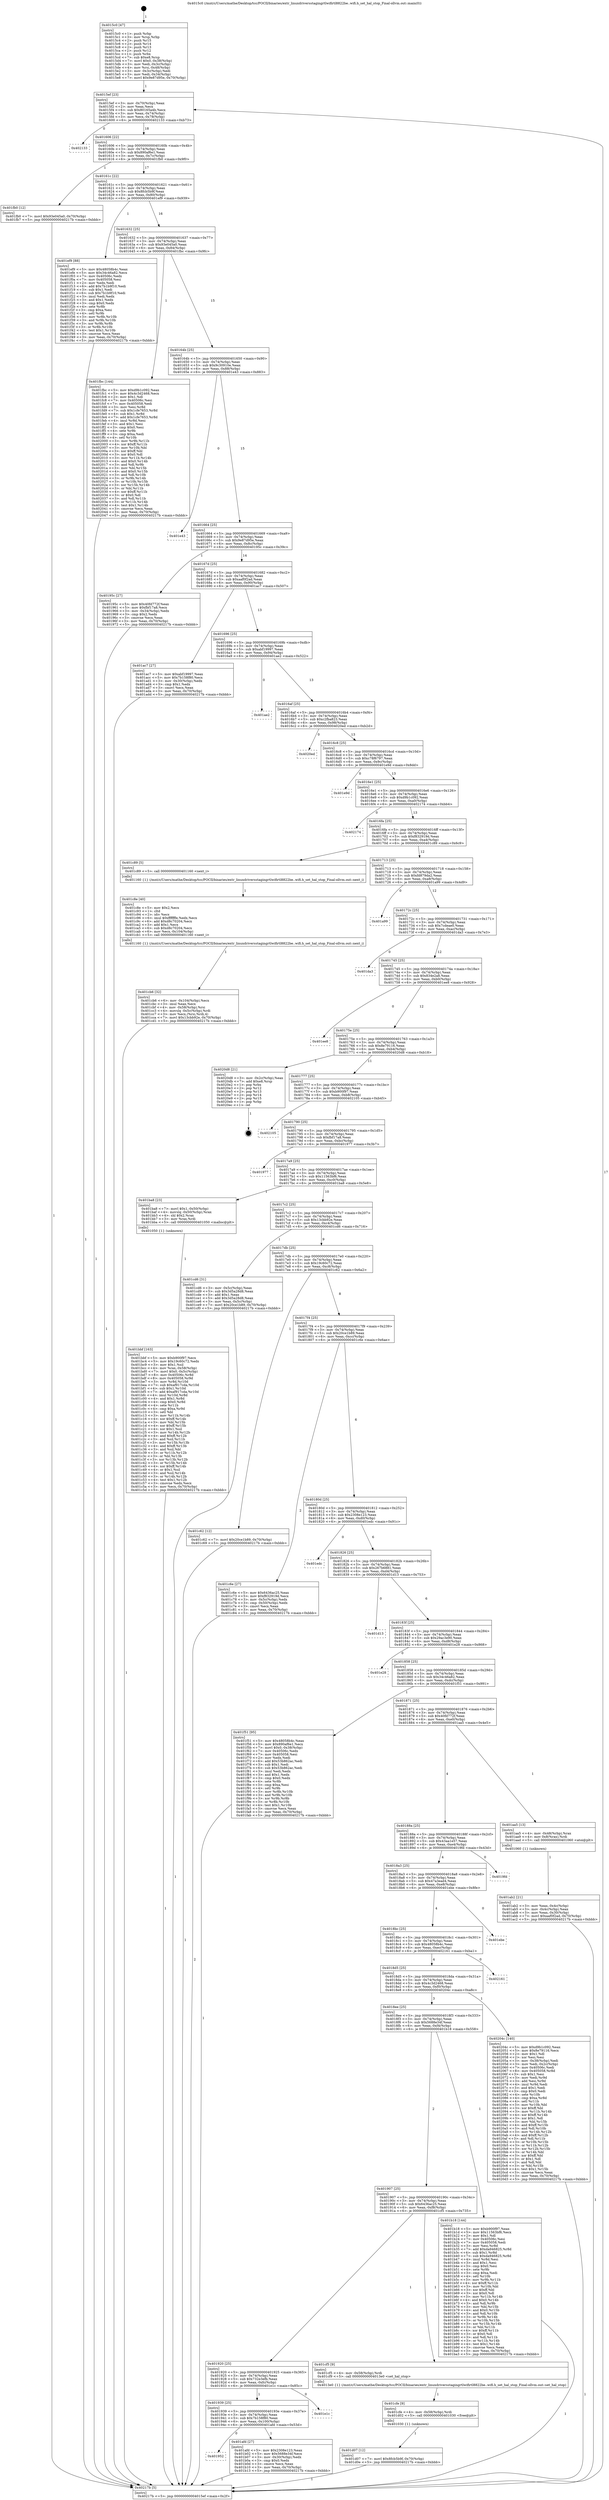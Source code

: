 digraph "0x4015c0" {
  label = "0x4015c0 (/mnt/c/Users/mathe/Desktop/tcc/POCII/binaries/extr_linuxdriversstagingrtlwifirtl8822be..wifi.h_set_hal_stop_Final-ollvm.out::main(0))"
  labelloc = "t"
  node[shape=record]

  Entry [label="",width=0.3,height=0.3,shape=circle,fillcolor=black,style=filled]
  "0x4015ef" [label="{
     0x4015ef [23]\l
     | [instrs]\l
     &nbsp;&nbsp;0x4015ef \<+3\>: mov -0x70(%rbp),%eax\l
     &nbsp;&nbsp;0x4015f2 \<+2\>: mov %eax,%ecx\l
     &nbsp;&nbsp;0x4015f4 \<+6\>: sub $0x80165a4b,%ecx\l
     &nbsp;&nbsp;0x4015fa \<+3\>: mov %eax,-0x74(%rbp)\l
     &nbsp;&nbsp;0x4015fd \<+3\>: mov %ecx,-0x78(%rbp)\l
     &nbsp;&nbsp;0x401600 \<+6\>: je 0000000000402133 \<main+0xb73\>\l
  }"]
  "0x402133" [label="{
     0x402133\l
  }", style=dashed]
  "0x401606" [label="{
     0x401606 [22]\l
     | [instrs]\l
     &nbsp;&nbsp;0x401606 \<+5\>: jmp 000000000040160b \<main+0x4b\>\l
     &nbsp;&nbsp;0x40160b \<+3\>: mov -0x74(%rbp),%eax\l
     &nbsp;&nbsp;0x40160e \<+5\>: sub $0x890af6e1,%eax\l
     &nbsp;&nbsp;0x401613 \<+3\>: mov %eax,-0x7c(%rbp)\l
     &nbsp;&nbsp;0x401616 \<+6\>: je 0000000000401fb0 \<main+0x9f0\>\l
  }"]
  Exit [label="",width=0.3,height=0.3,shape=circle,fillcolor=black,style=filled,peripheries=2]
  "0x401fb0" [label="{
     0x401fb0 [12]\l
     | [instrs]\l
     &nbsp;&nbsp;0x401fb0 \<+7\>: movl $0x93e045a0,-0x70(%rbp)\l
     &nbsp;&nbsp;0x401fb7 \<+5\>: jmp 000000000040217b \<main+0xbbb\>\l
  }"]
  "0x40161c" [label="{
     0x40161c [22]\l
     | [instrs]\l
     &nbsp;&nbsp;0x40161c \<+5\>: jmp 0000000000401621 \<main+0x61\>\l
     &nbsp;&nbsp;0x401621 \<+3\>: mov -0x74(%rbp),%eax\l
     &nbsp;&nbsp;0x401624 \<+5\>: sub $0x8fcb5b9f,%eax\l
     &nbsp;&nbsp;0x401629 \<+3\>: mov %eax,-0x80(%rbp)\l
     &nbsp;&nbsp;0x40162c \<+6\>: je 0000000000401ef9 \<main+0x939\>\l
  }"]
  "0x401d07" [label="{
     0x401d07 [12]\l
     | [instrs]\l
     &nbsp;&nbsp;0x401d07 \<+7\>: movl $0x8fcb5b9f,-0x70(%rbp)\l
     &nbsp;&nbsp;0x401d0e \<+5\>: jmp 000000000040217b \<main+0xbbb\>\l
  }"]
  "0x401ef9" [label="{
     0x401ef9 [88]\l
     | [instrs]\l
     &nbsp;&nbsp;0x401ef9 \<+5\>: mov $0x48058b4c,%eax\l
     &nbsp;&nbsp;0x401efe \<+5\>: mov $0x34c46a82,%ecx\l
     &nbsp;&nbsp;0x401f03 \<+7\>: mov 0x40506c,%edx\l
     &nbsp;&nbsp;0x401f0a \<+7\>: mov 0x405058,%esi\l
     &nbsp;&nbsp;0x401f11 \<+2\>: mov %edx,%edi\l
     &nbsp;&nbsp;0x401f13 \<+6\>: add $0x7b1b9f10,%edi\l
     &nbsp;&nbsp;0x401f19 \<+3\>: sub $0x1,%edi\l
     &nbsp;&nbsp;0x401f1c \<+6\>: sub $0x7b1b9f10,%edi\l
     &nbsp;&nbsp;0x401f22 \<+3\>: imul %edi,%edx\l
     &nbsp;&nbsp;0x401f25 \<+3\>: and $0x1,%edx\l
     &nbsp;&nbsp;0x401f28 \<+3\>: cmp $0x0,%edx\l
     &nbsp;&nbsp;0x401f2b \<+4\>: sete %r8b\l
     &nbsp;&nbsp;0x401f2f \<+3\>: cmp $0xa,%esi\l
     &nbsp;&nbsp;0x401f32 \<+4\>: setl %r9b\l
     &nbsp;&nbsp;0x401f36 \<+3\>: mov %r8b,%r10b\l
     &nbsp;&nbsp;0x401f39 \<+3\>: and %r9b,%r10b\l
     &nbsp;&nbsp;0x401f3c \<+3\>: xor %r9b,%r8b\l
     &nbsp;&nbsp;0x401f3f \<+3\>: or %r8b,%r10b\l
     &nbsp;&nbsp;0x401f42 \<+4\>: test $0x1,%r10b\l
     &nbsp;&nbsp;0x401f46 \<+3\>: cmovne %ecx,%eax\l
     &nbsp;&nbsp;0x401f49 \<+3\>: mov %eax,-0x70(%rbp)\l
     &nbsp;&nbsp;0x401f4c \<+5\>: jmp 000000000040217b \<main+0xbbb\>\l
  }"]
  "0x401632" [label="{
     0x401632 [25]\l
     | [instrs]\l
     &nbsp;&nbsp;0x401632 \<+5\>: jmp 0000000000401637 \<main+0x77\>\l
     &nbsp;&nbsp;0x401637 \<+3\>: mov -0x74(%rbp),%eax\l
     &nbsp;&nbsp;0x40163a \<+5\>: sub $0x93e045a0,%eax\l
     &nbsp;&nbsp;0x40163f \<+6\>: mov %eax,-0x84(%rbp)\l
     &nbsp;&nbsp;0x401645 \<+6\>: je 0000000000401fbc \<main+0x9fc\>\l
  }"]
  "0x401cfe" [label="{
     0x401cfe [9]\l
     | [instrs]\l
     &nbsp;&nbsp;0x401cfe \<+4\>: mov -0x58(%rbp),%rdi\l
     &nbsp;&nbsp;0x401d02 \<+5\>: call 0000000000401030 \<free@plt\>\l
     | [calls]\l
     &nbsp;&nbsp;0x401030 \{1\} (unknown)\l
  }"]
  "0x401fbc" [label="{
     0x401fbc [144]\l
     | [instrs]\l
     &nbsp;&nbsp;0x401fbc \<+5\>: mov $0xd9b1c092,%eax\l
     &nbsp;&nbsp;0x401fc1 \<+5\>: mov $0x4c3d2468,%ecx\l
     &nbsp;&nbsp;0x401fc6 \<+2\>: mov $0x1,%dl\l
     &nbsp;&nbsp;0x401fc8 \<+7\>: mov 0x40506c,%esi\l
     &nbsp;&nbsp;0x401fcf \<+7\>: mov 0x405058,%edi\l
     &nbsp;&nbsp;0x401fd6 \<+3\>: mov %esi,%r8d\l
     &nbsp;&nbsp;0x401fd9 \<+7\>: sub $0x1cfe7653,%r8d\l
     &nbsp;&nbsp;0x401fe0 \<+4\>: sub $0x1,%r8d\l
     &nbsp;&nbsp;0x401fe4 \<+7\>: add $0x1cfe7653,%r8d\l
     &nbsp;&nbsp;0x401feb \<+4\>: imul %r8d,%esi\l
     &nbsp;&nbsp;0x401fef \<+3\>: and $0x1,%esi\l
     &nbsp;&nbsp;0x401ff2 \<+3\>: cmp $0x0,%esi\l
     &nbsp;&nbsp;0x401ff5 \<+4\>: sete %r9b\l
     &nbsp;&nbsp;0x401ff9 \<+3\>: cmp $0xa,%edi\l
     &nbsp;&nbsp;0x401ffc \<+4\>: setl %r10b\l
     &nbsp;&nbsp;0x402000 \<+3\>: mov %r9b,%r11b\l
     &nbsp;&nbsp;0x402003 \<+4\>: xor $0xff,%r11b\l
     &nbsp;&nbsp;0x402007 \<+3\>: mov %r10b,%bl\l
     &nbsp;&nbsp;0x40200a \<+3\>: xor $0xff,%bl\l
     &nbsp;&nbsp;0x40200d \<+3\>: xor $0x0,%dl\l
     &nbsp;&nbsp;0x402010 \<+3\>: mov %r11b,%r14b\l
     &nbsp;&nbsp;0x402013 \<+4\>: and $0x0,%r14b\l
     &nbsp;&nbsp;0x402017 \<+3\>: and %dl,%r9b\l
     &nbsp;&nbsp;0x40201a \<+3\>: mov %bl,%r15b\l
     &nbsp;&nbsp;0x40201d \<+4\>: and $0x0,%r15b\l
     &nbsp;&nbsp;0x402021 \<+3\>: and %dl,%r10b\l
     &nbsp;&nbsp;0x402024 \<+3\>: or %r9b,%r14b\l
     &nbsp;&nbsp;0x402027 \<+3\>: or %r10b,%r15b\l
     &nbsp;&nbsp;0x40202a \<+3\>: xor %r15b,%r14b\l
     &nbsp;&nbsp;0x40202d \<+3\>: or %bl,%r11b\l
     &nbsp;&nbsp;0x402030 \<+4\>: xor $0xff,%r11b\l
     &nbsp;&nbsp;0x402034 \<+3\>: or $0x0,%dl\l
     &nbsp;&nbsp;0x402037 \<+3\>: and %dl,%r11b\l
     &nbsp;&nbsp;0x40203a \<+3\>: or %r11b,%r14b\l
     &nbsp;&nbsp;0x40203d \<+4\>: test $0x1,%r14b\l
     &nbsp;&nbsp;0x402041 \<+3\>: cmovne %ecx,%eax\l
     &nbsp;&nbsp;0x402044 \<+3\>: mov %eax,-0x70(%rbp)\l
     &nbsp;&nbsp;0x402047 \<+5\>: jmp 000000000040217b \<main+0xbbb\>\l
  }"]
  "0x40164b" [label="{
     0x40164b [25]\l
     | [instrs]\l
     &nbsp;&nbsp;0x40164b \<+5\>: jmp 0000000000401650 \<main+0x90\>\l
     &nbsp;&nbsp;0x401650 \<+3\>: mov -0x74(%rbp),%eax\l
     &nbsp;&nbsp;0x401653 \<+5\>: sub $0x9c30910e,%eax\l
     &nbsp;&nbsp;0x401658 \<+6\>: mov %eax,-0x88(%rbp)\l
     &nbsp;&nbsp;0x40165e \<+6\>: je 0000000000401e43 \<main+0x883\>\l
  }"]
  "0x401cb6" [label="{
     0x401cb6 [32]\l
     | [instrs]\l
     &nbsp;&nbsp;0x401cb6 \<+6\>: mov -0x104(%rbp),%ecx\l
     &nbsp;&nbsp;0x401cbc \<+3\>: imul %eax,%ecx\l
     &nbsp;&nbsp;0x401cbf \<+4\>: mov -0x58(%rbp),%rsi\l
     &nbsp;&nbsp;0x401cc3 \<+4\>: movslq -0x5c(%rbp),%rdi\l
     &nbsp;&nbsp;0x401cc7 \<+3\>: mov %ecx,(%rsi,%rdi,4)\l
     &nbsp;&nbsp;0x401cca \<+7\>: movl $0x13cbb92e,-0x70(%rbp)\l
     &nbsp;&nbsp;0x401cd1 \<+5\>: jmp 000000000040217b \<main+0xbbb\>\l
  }"]
  "0x401e43" [label="{
     0x401e43\l
  }", style=dashed]
  "0x401664" [label="{
     0x401664 [25]\l
     | [instrs]\l
     &nbsp;&nbsp;0x401664 \<+5\>: jmp 0000000000401669 \<main+0xa9\>\l
     &nbsp;&nbsp;0x401669 \<+3\>: mov -0x74(%rbp),%eax\l
     &nbsp;&nbsp;0x40166c \<+5\>: sub $0x9e87d95e,%eax\l
     &nbsp;&nbsp;0x401671 \<+6\>: mov %eax,-0x8c(%rbp)\l
     &nbsp;&nbsp;0x401677 \<+6\>: je 000000000040195c \<main+0x39c\>\l
  }"]
  "0x401c8e" [label="{
     0x401c8e [40]\l
     | [instrs]\l
     &nbsp;&nbsp;0x401c8e \<+5\>: mov $0x2,%ecx\l
     &nbsp;&nbsp;0x401c93 \<+1\>: cltd\l
     &nbsp;&nbsp;0x401c94 \<+2\>: idiv %ecx\l
     &nbsp;&nbsp;0x401c96 \<+6\>: imul $0xfffffffe,%edx,%ecx\l
     &nbsp;&nbsp;0x401c9c \<+6\>: add $0xd8c70204,%ecx\l
     &nbsp;&nbsp;0x401ca2 \<+3\>: add $0x1,%ecx\l
     &nbsp;&nbsp;0x401ca5 \<+6\>: sub $0xd8c70204,%ecx\l
     &nbsp;&nbsp;0x401cab \<+6\>: mov %ecx,-0x104(%rbp)\l
     &nbsp;&nbsp;0x401cb1 \<+5\>: call 0000000000401160 \<next_i\>\l
     | [calls]\l
     &nbsp;&nbsp;0x401160 \{1\} (/mnt/c/Users/mathe/Desktop/tcc/POCII/binaries/extr_linuxdriversstagingrtlwifirtl8822be..wifi.h_set_hal_stop_Final-ollvm.out::next_i)\l
  }"]
  "0x40195c" [label="{
     0x40195c [27]\l
     | [instrs]\l
     &nbsp;&nbsp;0x40195c \<+5\>: mov $0x40fd772f,%eax\l
     &nbsp;&nbsp;0x401961 \<+5\>: mov $0xfbf17a8,%ecx\l
     &nbsp;&nbsp;0x401966 \<+3\>: mov -0x34(%rbp),%edx\l
     &nbsp;&nbsp;0x401969 \<+3\>: cmp $0x2,%edx\l
     &nbsp;&nbsp;0x40196c \<+3\>: cmovne %ecx,%eax\l
     &nbsp;&nbsp;0x40196f \<+3\>: mov %eax,-0x70(%rbp)\l
     &nbsp;&nbsp;0x401972 \<+5\>: jmp 000000000040217b \<main+0xbbb\>\l
  }"]
  "0x40167d" [label="{
     0x40167d [25]\l
     | [instrs]\l
     &nbsp;&nbsp;0x40167d \<+5\>: jmp 0000000000401682 \<main+0xc2\>\l
     &nbsp;&nbsp;0x401682 \<+3\>: mov -0x74(%rbp),%eax\l
     &nbsp;&nbsp;0x401685 \<+5\>: sub $0xaaf0f2ad,%eax\l
     &nbsp;&nbsp;0x40168a \<+6\>: mov %eax,-0x90(%rbp)\l
     &nbsp;&nbsp;0x401690 \<+6\>: je 0000000000401ac7 \<main+0x507\>\l
  }"]
  "0x40217b" [label="{
     0x40217b [5]\l
     | [instrs]\l
     &nbsp;&nbsp;0x40217b \<+5\>: jmp 00000000004015ef \<main+0x2f\>\l
  }"]
  "0x4015c0" [label="{
     0x4015c0 [47]\l
     | [instrs]\l
     &nbsp;&nbsp;0x4015c0 \<+1\>: push %rbp\l
     &nbsp;&nbsp;0x4015c1 \<+3\>: mov %rsp,%rbp\l
     &nbsp;&nbsp;0x4015c4 \<+2\>: push %r15\l
     &nbsp;&nbsp;0x4015c6 \<+2\>: push %r14\l
     &nbsp;&nbsp;0x4015c8 \<+2\>: push %r13\l
     &nbsp;&nbsp;0x4015ca \<+2\>: push %r12\l
     &nbsp;&nbsp;0x4015cc \<+1\>: push %rbx\l
     &nbsp;&nbsp;0x4015cd \<+7\>: sub $0xe8,%rsp\l
     &nbsp;&nbsp;0x4015d4 \<+7\>: movl $0x0,-0x38(%rbp)\l
     &nbsp;&nbsp;0x4015db \<+3\>: mov %edi,-0x3c(%rbp)\l
     &nbsp;&nbsp;0x4015de \<+4\>: mov %rsi,-0x48(%rbp)\l
     &nbsp;&nbsp;0x4015e2 \<+3\>: mov -0x3c(%rbp),%edi\l
     &nbsp;&nbsp;0x4015e5 \<+3\>: mov %edi,-0x34(%rbp)\l
     &nbsp;&nbsp;0x4015e8 \<+7\>: movl $0x9e87d95e,-0x70(%rbp)\l
  }"]
  "0x401bbf" [label="{
     0x401bbf [163]\l
     | [instrs]\l
     &nbsp;&nbsp;0x401bbf \<+5\>: mov $0xb900f97,%ecx\l
     &nbsp;&nbsp;0x401bc4 \<+5\>: mov $0x19c60c72,%edx\l
     &nbsp;&nbsp;0x401bc9 \<+3\>: mov $0x1,%sil\l
     &nbsp;&nbsp;0x401bcc \<+4\>: mov %rax,-0x58(%rbp)\l
     &nbsp;&nbsp;0x401bd0 \<+7\>: movl $0x0,-0x5c(%rbp)\l
     &nbsp;&nbsp;0x401bd7 \<+8\>: mov 0x40506c,%r8d\l
     &nbsp;&nbsp;0x401bdf \<+8\>: mov 0x405058,%r9d\l
     &nbsp;&nbsp;0x401be7 \<+3\>: mov %r8d,%r10d\l
     &nbsp;&nbsp;0x401bea \<+7\>: sub $0xaf917cda,%r10d\l
     &nbsp;&nbsp;0x401bf1 \<+4\>: sub $0x1,%r10d\l
     &nbsp;&nbsp;0x401bf5 \<+7\>: add $0xaf917cda,%r10d\l
     &nbsp;&nbsp;0x401bfc \<+4\>: imul %r10d,%r8d\l
     &nbsp;&nbsp;0x401c00 \<+4\>: and $0x1,%r8d\l
     &nbsp;&nbsp;0x401c04 \<+4\>: cmp $0x0,%r8d\l
     &nbsp;&nbsp;0x401c08 \<+4\>: sete %r11b\l
     &nbsp;&nbsp;0x401c0c \<+4\>: cmp $0xa,%r9d\l
     &nbsp;&nbsp;0x401c10 \<+3\>: setl %bl\l
     &nbsp;&nbsp;0x401c13 \<+3\>: mov %r11b,%r14b\l
     &nbsp;&nbsp;0x401c16 \<+4\>: xor $0xff,%r14b\l
     &nbsp;&nbsp;0x401c1a \<+3\>: mov %bl,%r15b\l
     &nbsp;&nbsp;0x401c1d \<+4\>: xor $0xff,%r15b\l
     &nbsp;&nbsp;0x401c21 \<+4\>: xor $0x1,%sil\l
     &nbsp;&nbsp;0x401c25 \<+3\>: mov %r14b,%r12b\l
     &nbsp;&nbsp;0x401c28 \<+4\>: and $0xff,%r12b\l
     &nbsp;&nbsp;0x401c2c \<+3\>: and %sil,%r11b\l
     &nbsp;&nbsp;0x401c2f \<+3\>: mov %r15b,%r13b\l
     &nbsp;&nbsp;0x401c32 \<+4\>: and $0xff,%r13b\l
     &nbsp;&nbsp;0x401c36 \<+3\>: and %sil,%bl\l
     &nbsp;&nbsp;0x401c39 \<+3\>: or %r11b,%r12b\l
     &nbsp;&nbsp;0x401c3c \<+3\>: or %bl,%r13b\l
     &nbsp;&nbsp;0x401c3f \<+3\>: xor %r13b,%r12b\l
     &nbsp;&nbsp;0x401c42 \<+3\>: or %r15b,%r14b\l
     &nbsp;&nbsp;0x401c45 \<+4\>: xor $0xff,%r14b\l
     &nbsp;&nbsp;0x401c49 \<+4\>: or $0x1,%sil\l
     &nbsp;&nbsp;0x401c4d \<+3\>: and %sil,%r14b\l
     &nbsp;&nbsp;0x401c50 \<+3\>: or %r14b,%r12b\l
     &nbsp;&nbsp;0x401c53 \<+4\>: test $0x1,%r12b\l
     &nbsp;&nbsp;0x401c57 \<+3\>: cmovne %edx,%ecx\l
     &nbsp;&nbsp;0x401c5a \<+3\>: mov %ecx,-0x70(%rbp)\l
     &nbsp;&nbsp;0x401c5d \<+5\>: jmp 000000000040217b \<main+0xbbb\>\l
  }"]
  "0x401ac7" [label="{
     0x401ac7 [27]\l
     | [instrs]\l
     &nbsp;&nbsp;0x401ac7 \<+5\>: mov $0xabf19997,%eax\l
     &nbsp;&nbsp;0x401acc \<+5\>: mov $0x7b158f80,%ecx\l
     &nbsp;&nbsp;0x401ad1 \<+3\>: mov -0x30(%rbp),%edx\l
     &nbsp;&nbsp;0x401ad4 \<+3\>: cmp $0x1,%edx\l
     &nbsp;&nbsp;0x401ad7 \<+3\>: cmovl %ecx,%eax\l
     &nbsp;&nbsp;0x401ada \<+3\>: mov %eax,-0x70(%rbp)\l
     &nbsp;&nbsp;0x401add \<+5\>: jmp 000000000040217b \<main+0xbbb\>\l
  }"]
  "0x401696" [label="{
     0x401696 [25]\l
     | [instrs]\l
     &nbsp;&nbsp;0x401696 \<+5\>: jmp 000000000040169b \<main+0xdb\>\l
     &nbsp;&nbsp;0x40169b \<+3\>: mov -0x74(%rbp),%eax\l
     &nbsp;&nbsp;0x40169e \<+5\>: sub $0xabf19997,%eax\l
     &nbsp;&nbsp;0x4016a3 \<+6\>: mov %eax,-0x94(%rbp)\l
     &nbsp;&nbsp;0x4016a9 \<+6\>: je 0000000000401ae2 \<main+0x522\>\l
  }"]
  "0x401952" [label="{
     0x401952\l
  }", style=dashed]
  "0x401ae2" [label="{
     0x401ae2\l
  }", style=dashed]
  "0x4016af" [label="{
     0x4016af [25]\l
     | [instrs]\l
     &nbsp;&nbsp;0x4016af \<+5\>: jmp 00000000004016b4 \<main+0xf4\>\l
     &nbsp;&nbsp;0x4016b4 \<+3\>: mov -0x74(%rbp),%eax\l
     &nbsp;&nbsp;0x4016b7 \<+5\>: sub $0xc2fba823,%eax\l
     &nbsp;&nbsp;0x4016bc \<+6\>: mov %eax,-0x98(%rbp)\l
     &nbsp;&nbsp;0x4016c2 \<+6\>: je 00000000004020ed \<main+0xb2d\>\l
  }"]
  "0x401afd" [label="{
     0x401afd [27]\l
     | [instrs]\l
     &nbsp;&nbsp;0x401afd \<+5\>: mov $0x2308e123,%eax\l
     &nbsp;&nbsp;0x401b02 \<+5\>: mov $0x5688e34f,%ecx\l
     &nbsp;&nbsp;0x401b07 \<+3\>: mov -0x30(%rbp),%edx\l
     &nbsp;&nbsp;0x401b0a \<+3\>: cmp $0x0,%edx\l
     &nbsp;&nbsp;0x401b0d \<+3\>: cmove %ecx,%eax\l
     &nbsp;&nbsp;0x401b10 \<+3\>: mov %eax,-0x70(%rbp)\l
     &nbsp;&nbsp;0x401b13 \<+5\>: jmp 000000000040217b \<main+0xbbb\>\l
  }"]
  "0x4020ed" [label="{
     0x4020ed\l
  }", style=dashed]
  "0x4016c8" [label="{
     0x4016c8 [25]\l
     | [instrs]\l
     &nbsp;&nbsp;0x4016c8 \<+5\>: jmp 00000000004016cd \<main+0x10d\>\l
     &nbsp;&nbsp;0x4016cd \<+3\>: mov -0x74(%rbp),%eax\l
     &nbsp;&nbsp;0x4016d0 \<+5\>: sub $0xc78f6797,%eax\l
     &nbsp;&nbsp;0x4016d5 \<+6\>: mov %eax,-0x9c(%rbp)\l
     &nbsp;&nbsp;0x4016db \<+6\>: je 0000000000401e9d \<main+0x8dd\>\l
  }"]
  "0x401939" [label="{
     0x401939 [25]\l
     | [instrs]\l
     &nbsp;&nbsp;0x401939 \<+5\>: jmp 000000000040193e \<main+0x37e\>\l
     &nbsp;&nbsp;0x40193e \<+3\>: mov -0x74(%rbp),%eax\l
     &nbsp;&nbsp;0x401941 \<+5\>: sub $0x7b158f80,%eax\l
     &nbsp;&nbsp;0x401946 \<+6\>: mov %eax,-0x100(%rbp)\l
     &nbsp;&nbsp;0x40194c \<+6\>: je 0000000000401afd \<main+0x53d\>\l
  }"]
  "0x401e9d" [label="{
     0x401e9d\l
  }", style=dashed]
  "0x4016e1" [label="{
     0x4016e1 [25]\l
     | [instrs]\l
     &nbsp;&nbsp;0x4016e1 \<+5\>: jmp 00000000004016e6 \<main+0x126\>\l
     &nbsp;&nbsp;0x4016e6 \<+3\>: mov -0x74(%rbp),%eax\l
     &nbsp;&nbsp;0x4016e9 \<+5\>: sub $0xd9b1c092,%eax\l
     &nbsp;&nbsp;0x4016ee \<+6\>: mov %eax,-0xa0(%rbp)\l
     &nbsp;&nbsp;0x4016f4 \<+6\>: je 0000000000402174 \<main+0xbb4\>\l
  }"]
  "0x401e1c" [label="{
     0x401e1c\l
  }", style=dashed]
  "0x402174" [label="{
     0x402174\l
  }", style=dashed]
  "0x4016fa" [label="{
     0x4016fa [25]\l
     | [instrs]\l
     &nbsp;&nbsp;0x4016fa \<+5\>: jmp 00000000004016ff \<main+0x13f\>\l
     &nbsp;&nbsp;0x4016ff \<+3\>: mov -0x74(%rbp),%eax\l
     &nbsp;&nbsp;0x401702 \<+5\>: sub $0xf832919d,%eax\l
     &nbsp;&nbsp;0x401707 \<+6\>: mov %eax,-0xa4(%rbp)\l
     &nbsp;&nbsp;0x40170d \<+6\>: je 0000000000401c89 \<main+0x6c9\>\l
  }"]
  "0x401920" [label="{
     0x401920 [25]\l
     | [instrs]\l
     &nbsp;&nbsp;0x401920 \<+5\>: jmp 0000000000401925 \<main+0x365\>\l
     &nbsp;&nbsp;0x401925 \<+3\>: mov -0x74(%rbp),%eax\l
     &nbsp;&nbsp;0x401928 \<+5\>: sub $0x732e3efb,%eax\l
     &nbsp;&nbsp;0x40192d \<+6\>: mov %eax,-0xfc(%rbp)\l
     &nbsp;&nbsp;0x401933 \<+6\>: je 0000000000401e1c \<main+0x85c\>\l
  }"]
  "0x401c89" [label="{
     0x401c89 [5]\l
     | [instrs]\l
     &nbsp;&nbsp;0x401c89 \<+5\>: call 0000000000401160 \<next_i\>\l
     | [calls]\l
     &nbsp;&nbsp;0x401160 \{1\} (/mnt/c/Users/mathe/Desktop/tcc/POCII/binaries/extr_linuxdriversstagingrtlwifirtl8822be..wifi.h_set_hal_stop_Final-ollvm.out::next_i)\l
  }"]
  "0x401713" [label="{
     0x401713 [25]\l
     | [instrs]\l
     &nbsp;&nbsp;0x401713 \<+5\>: jmp 0000000000401718 \<main+0x158\>\l
     &nbsp;&nbsp;0x401718 \<+3\>: mov -0x74(%rbp),%eax\l
     &nbsp;&nbsp;0x40171b \<+5\>: sub $0xfd879da2,%eax\l
     &nbsp;&nbsp;0x401720 \<+6\>: mov %eax,-0xa8(%rbp)\l
     &nbsp;&nbsp;0x401726 \<+6\>: je 0000000000401a99 \<main+0x4d9\>\l
  }"]
  "0x401cf5" [label="{
     0x401cf5 [9]\l
     | [instrs]\l
     &nbsp;&nbsp;0x401cf5 \<+4\>: mov -0x58(%rbp),%rdi\l
     &nbsp;&nbsp;0x401cf9 \<+5\>: call 00000000004013e0 \<set_hal_stop\>\l
     | [calls]\l
     &nbsp;&nbsp;0x4013e0 \{1\} (/mnt/c/Users/mathe/Desktop/tcc/POCII/binaries/extr_linuxdriversstagingrtlwifirtl8822be..wifi.h_set_hal_stop_Final-ollvm.out::set_hal_stop)\l
  }"]
  "0x401a99" [label="{
     0x401a99\l
  }", style=dashed]
  "0x40172c" [label="{
     0x40172c [25]\l
     | [instrs]\l
     &nbsp;&nbsp;0x40172c \<+5\>: jmp 0000000000401731 \<main+0x171\>\l
     &nbsp;&nbsp;0x401731 \<+3\>: mov -0x74(%rbp),%eax\l
     &nbsp;&nbsp;0x401734 \<+5\>: sub $0x7cdeae0,%eax\l
     &nbsp;&nbsp;0x401739 \<+6\>: mov %eax,-0xac(%rbp)\l
     &nbsp;&nbsp;0x40173f \<+6\>: je 0000000000401da3 \<main+0x7e3\>\l
  }"]
  "0x401907" [label="{
     0x401907 [25]\l
     | [instrs]\l
     &nbsp;&nbsp;0x401907 \<+5\>: jmp 000000000040190c \<main+0x34c\>\l
     &nbsp;&nbsp;0x40190c \<+3\>: mov -0x74(%rbp),%eax\l
     &nbsp;&nbsp;0x40190f \<+5\>: sub $0x6436ac25,%eax\l
     &nbsp;&nbsp;0x401914 \<+6\>: mov %eax,-0xf8(%rbp)\l
     &nbsp;&nbsp;0x40191a \<+6\>: je 0000000000401cf5 \<main+0x735\>\l
  }"]
  "0x401da3" [label="{
     0x401da3\l
  }", style=dashed]
  "0x401745" [label="{
     0x401745 [25]\l
     | [instrs]\l
     &nbsp;&nbsp;0x401745 \<+5\>: jmp 000000000040174a \<main+0x18a\>\l
     &nbsp;&nbsp;0x40174a \<+3\>: mov -0x74(%rbp),%eax\l
     &nbsp;&nbsp;0x40174d \<+5\>: sub $0x834e2a8,%eax\l
     &nbsp;&nbsp;0x401752 \<+6\>: mov %eax,-0xb0(%rbp)\l
     &nbsp;&nbsp;0x401758 \<+6\>: je 0000000000401ee8 \<main+0x928\>\l
  }"]
  "0x401b18" [label="{
     0x401b18 [144]\l
     | [instrs]\l
     &nbsp;&nbsp;0x401b18 \<+5\>: mov $0xb900f97,%eax\l
     &nbsp;&nbsp;0x401b1d \<+5\>: mov $0x11563bf6,%ecx\l
     &nbsp;&nbsp;0x401b22 \<+2\>: mov $0x1,%dl\l
     &nbsp;&nbsp;0x401b24 \<+7\>: mov 0x40506c,%esi\l
     &nbsp;&nbsp;0x401b2b \<+7\>: mov 0x405058,%edi\l
     &nbsp;&nbsp;0x401b32 \<+3\>: mov %esi,%r8d\l
     &nbsp;&nbsp;0x401b35 \<+7\>: add $0xda946825,%r8d\l
     &nbsp;&nbsp;0x401b3c \<+4\>: sub $0x1,%r8d\l
     &nbsp;&nbsp;0x401b40 \<+7\>: sub $0xda946825,%r8d\l
     &nbsp;&nbsp;0x401b47 \<+4\>: imul %r8d,%esi\l
     &nbsp;&nbsp;0x401b4b \<+3\>: and $0x1,%esi\l
     &nbsp;&nbsp;0x401b4e \<+3\>: cmp $0x0,%esi\l
     &nbsp;&nbsp;0x401b51 \<+4\>: sete %r9b\l
     &nbsp;&nbsp;0x401b55 \<+3\>: cmp $0xa,%edi\l
     &nbsp;&nbsp;0x401b58 \<+4\>: setl %r10b\l
     &nbsp;&nbsp;0x401b5c \<+3\>: mov %r9b,%r11b\l
     &nbsp;&nbsp;0x401b5f \<+4\>: xor $0xff,%r11b\l
     &nbsp;&nbsp;0x401b63 \<+3\>: mov %r10b,%bl\l
     &nbsp;&nbsp;0x401b66 \<+3\>: xor $0xff,%bl\l
     &nbsp;&nbsp;0x401b69 \<+3\>: xor $0x0,%dl\l
     &nbsp;&nbsp;0x401b6c \<+3\>: mov %r11b,%r14b\l
     &nbsp;&nbsp;0x401b6f \<+4\>: and $0x0,%r14b\l
     &nbsp;&nbsp;0x401b73 \<+3\>: and %dl,%r9b\l
     &nbsp;&nbsp;0x401b76 \<+3\>: mov %bl,%r15b\l
     &nbsp;&nbsp;0x401b79 \<+4\>: and $0x0,%r15b\l
     &nbsp;&nbsp;0x401b7d \<+3\>: and %dl,%r10b\l
     &nbsp;&nbsp;0x401b80 \<+3\>: or %r9b,%r14b\l
     &nbsp;&nbsp;0x401b83 \<+3\>: or %r10b,%r15b\l
     &nbsp;&nbsp;0x401b86 \<+3\>: xor %r15b,%r14b\l
     &nbsp;&nbsp;0x401b89 \<+3\>: or %bl,%r11b\l
     &nbsp;&nbsp;0x401b8c \<+4\>: xor $0xff,%r11b\l
     &nbsp;&nbsp;0x401b90 \<+3\>: or $0x0,%dl\l
     &nbsp;&nbsp;0x401b93 \<+3\>: and %dl,%r11b\l
     &nbsp;&nbsp;0x401b96 \<+3\>: or %r11b,%r14b\l
     &nbsp;&nbsp;0x401b99 \<+4\>: test $0x1,%r14b\l
     &nbsp;&nbsp;0x401b9d \<+3\>: cmovne %ecx,%eax\l
     &nbsp;&nbsp;0x401ba0 \<+3\>: mov %eax,-0x70(%rbp)\l
     &nbsp;&nbsp;0x401ba3 \<+5\>: jmp 000000000040217b \<main+0xbbb\>\l
  }"]
  "0x401ee8" [label="{
     0x401ee8\l
  }", style=dashed]
  "0x40175e" [label="{
     0x40175e [25]\l
     | [instrs]\l
     &nbsp;&nbsp;0x40175e \<+5\>: jmp 0000000000401763 \<main+0x1a3\>\l
     &nbsp;&nbsp;0x401763 \<+3\>: mov -0x74(%rbp),%eax\l
     &nbsp;&nbsp;0x401766 \<+5\>: sub $0x8e79116,%eax\l
     &nbsp;&nbsp;0x40176b \<+6\>: mov %eax,-0xb4(%rbp)\l
     &nbsp;&nbsp;0x401771 \<+6\>: je 00000000004020d8 \<main+0xb18\>\l
  }"]
  "0x4018ee" [label="{
     0x4018ee [25]\l
     | [instrs]\l
     &nbsp;&nbsp;0x4018ee \<+5\>: jmp 00000000004018f3 \<main+0x333\>\l
     &nbsp;&nbsp;0x4018f3 \<+3\>: mov -0x74(%rbp),%eax\l
     &nbsp;&nbsp;0x4018f6 \<+5\>: sub $0x5688e34f,%eax\l
     &nbsp;&nbsp;0x4018fb \<+6\>: mov %eax,-0xf4(%rbp)\l
     &nbsp;&nbsp;0x401901 \<+6\>: je 0000000000401b18 \<main+0x558\>\l
  }"]
  "0x4020d8" [label="{
     0x4020d8 [21]\l
     | [instrs]\l
     &nbsp;&nbsp;0x4020d8 \<+3\>: mov -0x2c(%rbp),%eax\l
     &nbsp;&nbsp;0x4020db \<+7\>: add $0xe8,%rsp\l
     &nbsp;&nbsp;0x4020e2 \<+1\>: pop %rbx\l
     &nbsp;&nbsp;0x4020e3 \<+2\>: pop %r12\l
     &nbsp;&nbsp;0x4020e5 \<+2\>: pop %r13\l
     &nbsp;&nbsp;0x4020e7 \<+2\>: pop %r14\l
     &nbsp;&nbsp;0x4020e9 \<+2\>: pop %r15\l
     &nbsp;&nbsp;0x4020eb \<+1\>: pop %rbp\l
     &nbsp;&nbsp;0x4020ec \<+1\>: ret\l
  }"]
  "0x401777" [label="{
     0x401777 [25]\l
     | [instrs]\l
     &nbsp;&nbsp;0x401777 \<+5\>: jmp 000000000040177c \<main+0x1bc\>\l
     &nbsp;&nbsp;0x40177c \<+3\>: mov -0x74(%rbp),%eax\l
     &nbsp;&nbsp;0x40177f \<+5\>: sub $0xb900f97,%eax\l
     &nbsp;&nbsp;0x401784 \<+6\>: mov %eax,-0xb8(%rbp)\l
     &nbsp;&nbsp;0x40178a \<+6\>: je 0000000000402105 \<main+0xb45\>\l
  }"]
  "0x40204c" [label="{
     0x40204c [140]\l
     | [instrs]\l
     &nbsp;&nbsp;0x40204c \<+5\>: mov $0xd9b1c092,%eax\l
     &nbsp;&nbsp;0x402051 \<+5\>: mov $0x8e79116,%ecx\l
     &nbsp;&nbsp;0x402056 \<+2\>: mov $0x1,%dl\l
     &nbsp;&nbsp;0x402058 \<+2\>: xor %esi,%esi\l
     &nbsp;&nbsp;0x40205a \<+3\>: mov -0x38(%rbp),%edi\l
     &nbsp;&nbsp;0x40205d \<+3\>: mov %edi,-0x2c(%rbp)\l
     &nbsp;&nbsp;0x402060 \<+7\>: mov 0x40506c,%edi\l
     &nbsp;&nbsp;0x402067 \<+8\>: mov 0x405058,%r8d\l
     &nbsp;&nbsp;0x40206f \<+3\>: sub $0x1,%esi\l
     &nbsp;&nbsp;0x402072 \<+3\>: mov %edi,%r9d\l
     &nbsp;&nbsp;0x402075 \<+3\>: add %esi,%r9d\l
     &nbsp;&nbsp;0x402078 \<+4\>: imul %r9d,%edi\l
     &nbsp;&nbsp;0x40207c \<+3\>: and $0x1,%edi\l
     &nbsp;&nbsp;0x40207f \<+3\>: cmp $0x0,%edi\l
     &nbsp;&nbsp;0x402082 \<+4\>: sete %r10b\l
     &nbsp;&nbsp;0x402086 \<+4\>: cmp $0xa,%r8d\l
     &nbsp;&nbsp;0x40208a \<+4\>: setl %r11b\l
     &nbsp;&nbsp;0x40208e \<+3\>: mov %r10b,%bl\l
     &nbsp;&nbsp;0x402091 \<+3\>: xor $0xff,%bl\l
     &nbsp;&nbsp;0x402094 \<+3\>: mov %r11b,%r14b\l
     &nbsp;&nbsp;0x402097 \<+4\>: xor $0xff,%r14b\l
     &nbsp;&nbsp;0x40209b \<+3\>: xor $0x1,%dl\l
     &nbsp;&nbsp;0x40209e \<+3\>: mov %bl,%r15b\l
     &nbsp;&nbsp;0x4020a1 \<+4\>: and $0xff,%r15b\l
     &nbsp;&nbsp;0x4020a5 \<+3\>: and %dl,%r10b\l
     &nbsp;&nbsp;0x4020a8 \<+3\>: mov %r14b,%r12b\l
     &nbsp;&nbsp;0x4020ab \<+4\>: and $0xff,%r12b\l
     &nbsp;&nbsp;0x4020af \<+3\>: and %dl,%r11b\l
     &nbsp;&nbsp;0x4020b2 \<+3\>: or %r10b,%r15b\l
     &nbsp;&nbsp;0x4020b5 \<+3\>: or %r11b,%r12b\l
     &nbsp;&nbsp;0x4020b8 \<+3\>: xor %r12b,%r15b\l
     &nbsp;&nbsp;0x4020bb \<+3\>: or %r14b,%bl\l
     &nbsp;&nbsp;0x4020be \<+3\>: xor $0xff,%bl\l
     &nbsp;&nbsp;0x4020c1 \<+3\>: or $0x1,%dl\l
     &nbsp;&nbsp;0x4020c4 \<+2\>: and %dl,%bl\l
     &nbsp;&nbsp;0x4020c6 \<+3\>: or %bl,%r15b\l
     &nbsp;&nbsp;0x4020c9 \<+4\>: test $0x1,%r15b\l
     &nbsp;&nbsp;0x4020cd \<+3\>: cmovne %ecx,%eax\l
     &nbsp;&nbsp;0x4020d0 \<+3\>: mov %eax,-0x70(%rbp)\l
     &nbsp;&nbsp;0x4020d3 \<+5\>: jmp 000000000040217b \<main+0xbbb\>\l
  }"]
  "0x402105" [label="{
     0x402105\l
  }", style=dashed]
  "0x401790" [label="{
     0x401790 [25]\l
     | [instrs]\l
     &nbsp;&nbsp;0x401790 \<+5\>: jmp 0000000000401795 \<main+0x1d5\>\l
     &nbsp;&nbsp;0x401795 \<+3\>: mov -0x74(%rbp),%eax\l
     &nbsp;&nbsp;0x401798 \<+5\>: sub $0xfbf17a8,%eax\l
     &nbsp;&nbsp;0x40179d \<+6\>: mov %eax,-0xbc(%rbp)\l
     &nbsp;&nbsp;0x4017a3 \<+6\>: je 0000000000401977 \<main+0x3b7\>\l
  }"]
  "0x4018d5" [label="{
     0x4018d5 [25]\l
     | [instrs]\l
     &nbsp;&nbsp;0x4018d5 \<+5\>: jmp 00000000004018da \<main+0x31a\>\l
     &nbsp;&nbsp;0x4018da \<+3\>: mov -0x74(%rbp),%eax\l
     &nbsp;&nbsp;0x4018dd \<+5\>: sub $0x4c3d2468,%eax\l
     &nbsp;&nbsp;0x4018e2 \<+6\>: mov %eax,-0xf0(%rbp)\l
     &nbsp;&nbsp;0x4018e8 \<+6\>: je 000000000040204c \<main+0xa8c\>\l
  }"]
  "0x401977" [label="{
     0x401977\l
  }", style=dashed]
  "0x4017a9" [label="{
     0x4017a9 [25]\l
     | [instrs]\l
     &nbsp;&nbsp;0x4017a9 \<+5\>: jmp 00000000004017ae \<main+0x1ee\>\l
     &nbsp;&nbsp;0x4017ae \<+3\>: mov -0x74(%rbp),%eax\l
     &nbsp;&nbsp;0x4017b1 \<+5\>: sub $0x11563bf6,%eax\l
     &nbsp;&nbsp;0x4017b6 \<+6\>: mov %eax,-0xc0(%rbp)\l
     &nbsp;&nbsp;0x4017bc \<+6\>: je 0000000000401ba8 \<main+0x5e8\>\l
  }"]
  "0x402161" [label="{
     0x402161\l
  }", style=dashed]
  "0x401ba8" [label="{
     0x401ba8 [23]\l
     | [instrs]\l
     &nbsp;&nbsp;0x401ba8 \<+7\>: movl $0x1,-0x50(%rbp)\l
     &nbsp;&nbsp;0x401baf \<+4\>: movslq -0x50(%rbp),%rax\l
     &nbsp;&nbsp;0x401bb3 \<+4\>: shl $0x2,%rax\l
     &nbsp;&nbsp;0x401bb7 \<+3\>: mov %rax,%rdi\l
     &nbsp;&nbsp;0x401bba \<+5\>: call 0000000000401050 \<malloc@plt\>\l
     | [calls]\l
     &nbsp;&nbsp;0x401050 \{1\} (unknown)\l
  }"]
  "0x4017c2" [label="{
     0x4017c2 [25]\l
     | [instrs]\l
     &nbsp;&nbsp;0x4017c2 \<+5\>: jmp 00000000004017c7 \<main+0x207\>\l
     &nbsp;&nbsp;0x4017c7 \<+3\>: mov -0x74(%rbp),%eax\l
     &nbsp;&nbsp;0x4017ca \<+5\>: sub $0x13cbb92e,%eax\l
     &nbsp;&nbsp;0x4017cf \<+6\>: mov %eax,-0xc4(%rbp)\l
     &nbsp;&nbsp;0x4017d5 \<+6\>: je 0000000000401cd6 \<main+0x716\>\l
  }"]
  "0x4018bc" [label="{
     0x4018bc [25]\l
     | [instrs]\l
     &nbsp;&nbsp;0x4018bc \<+5\>: jmp 00000000004018c1 \<main+0x301\>\l
     &nbsp;&nbsp;0x4018c1 \<+3\>: mov -0x74(%rbp),%eax\l
     &nbsp;&nbsp;0x4018c4 \<+5\>: sub $0x48058b4c,%eax\l
     &nbsp;&nbsp;0x4018c9 \<+6\>: mov %eax,-0xec(%rbp)\l
     &nbsp;&nbsp;0x4018cf \<+6\>: je 0000000000402161 \<main+0xba1\>\l
  }"]
  "0x401cd6" [label="{
     0x401cd6 [31]\l
     | [instrs]\l
     &nbsp;&nbsp;0x401cd6 \<+3\>: mov -0x5c(%rbp),%eax\l
     &nbsp;&nbsp;0x401cd9 \<+5\>: sub $0x3d5a28d8,%eax\l
     &nbsp;&nbsp;0x401cde \<+3\>: add $0x1,%eax\l
     &nbsp;&nbsp;0x401ce1 \<+5\>: add $0x3d5a28d8,%eax\l
     &nbsp;&nbsp;0x401ce6 \<+3\>: mov %eax,-0x5c(%rbp)\l
     &nbsp;&nbsp;0x401ce9 \<+7\>: movl $0x20ce1b89,-0x70(%rbp)\l
     &nbsp;&nbsp;0x401cf0 \<+5\>: jmp 000000000040217b \<main+0xbbb\>\l
  }"]
  "0x4017db" [label="{
     0x4017db [25]\l
     | [instrs]\l
     &nbsp;&nbsp;0x4017db \<+5\>: jmp 00000000004017e0 \<main+0x220\>\l
     &nbsp;&nbsp;0x4017e0 \<+3\>: mov -0x74(%rbp),%eax\l
     &nbsp;&nbsp;0x4017e3 \<+5\>: sub $0x19c60c72,%eax\l
     &nbsp;&nbsp;0x4017e8 \<+6\>: mov %eax,-0xc8(%rbp)\l
     &nbsp;&nbsp;0x4017ee \<+6\>: je 0000000000401c62 \<main+0x6a2\>\l
  }"]
  "0x401ebe" [label="{
     0x401ebe\l
  }", style=dashed]
  "0x401c62" [label="{
     0x401c62 [12]\l
     | [instrs]\l
     &nbsp;&nbsp;0x401c62 \<+7\>: movl $0x20ce1b89,-0x70(%rbp)\l
     &nbsp;&nbsp;0x401c69 \<+5\>: jmp 000000000040217b \<main+0xbbb\>\l
  }"]
  "0x4017f4" [label="{
     0x4017f4 [25]\l
     | [instrs]\l
     &nbsp;&nbsp;0x4017f4 \<+5\>: jmp 00000000004017f9 \<main+0x239\>\l
     &nbsp;&nbsp;0x4017f9 \<+3\>: mov -0x74(%rbp),%eax\l
     &nbsp;&nbsp;0x4017fc \<+5\>: sub $0x20ce1b89,%eax\l
     &nbsp;&nbsp;0x401801 \<+6\>: mov %eax,-0xcc(%rbp)\l
     &nbsp;&nbsp;0x401807 \<+6\>: je 0000000000401c6e \<main+0x6ae\>\l
  }"]
  "0x4018a3" [label="{
     0x4018a3 [25]\l
     | [instrs]\l
     &nbsp;&nbsp;0x4018a3 \<+5\>: jmp 00000000004018a8 \<main+0x2e8\>\l
     &nbsp;&nbsp;0x4018a8 \<+3\>: mov -0x74(%rbp),%eax\l
     &nbsp;&nbsp;0x4018ab \<+5\>: sub $0x47a3ead4,%eax\l
     &nbsp;&nbsp;0x4018b0 \<+6\>: mov %eax,-0xe8(%rbp)\l
     &nbsp;&nbsp;0x4018b6 \<+6\>: je 0000000000401ebe \<main+0x8fe\>\l
  }"]
  "0x401c6e" [label="{
     0x401c6e [27]\l
     | [instrs]\l
     &nbsp;&nbsp;0x401c6e \<+5\>: mov $0x6436ac25,%eax\l
     &nbsp;&nbsp;0x401c73 \<+5\>: mov $0xf832919d,%ecx\l
     &nbsp;&nbsp;0x401c78 \<+3\>: mov -0x5c(%rbp),%edx\l
     &nbsp;&nbsp;0x401c7b \<+3\>: cmp -0x50(%rbp),%edx\l
     &nbsp;&nbsp;0x401c7e \<+3\>: cmovl %ecx,%eax\l
     &nbsp;&nbsp;0x401c81 \<+3\>: mov %eax,-0x70(%rbp)\l
     &nbsp;&nbsp;0x401c84 \<+5\>: jmp 000000000040217b \<main+0xbbb\>\l
  }"]
  "0x40180d" [label="{
     0x40180d [25]\l
     | [instrs]\l
     &nbsp;&nbsp;0x40180d \<+5\>: jmp 0000000000401812 \<main+0x252\>\l
     &nbsp;&nbsp;0x401812 \<+3\>: mov -0x74(%rbp),%eax\l
     &nbsp;&nbsp;0x401815 \<+5\>: sub $0x2308e123,%eax\l
     &nbsp;&nbsp;0x40181a \<+6\>: mov %eax,-0xd0(%rbp)\l
     &nbsp;&nbsp;0x401820 \<+6\>: je 0000000000401edc \<main+0x91c\>\l
  }"]
  "0x4019fd" [label="{
     0x4019fd\l
  }", style=dashed]
  "0x401edc" [label="{
     0x401edc\l
  }", style=dashed]
  "0x401826" [label="{
     0x401826 [25]\l
     | [instrs]\l
     &nbsp;&nbsp;0x401826 \<+5\>: jmp 000000000040182b \<main+0x26b\>\l
     &nbsp;&nbsp;0x40182b \<+3\>: mov -0x74(%rbp),%eax\l
     &nbsp;&nbsp;0x40182e \<+5\>: sub $0x267b6881,%eax\l
     &nbsp;&nbsp;0x401833 \<+6\>: mov %eax,-0xd4(%rbp)\l
     &nbsp;&nbsp;0x401839 \<+6\>: je 0000000000401d13 \<main+0x753\>\l
  }"]
  "0x401ab2" [label="{
     0x401ab2 [21]\l
     | [instrs]\l
     &nbsp;&nbsp;0x401ab2 \<+3\>: mov %eax,-0x4c(%rbp)\l
     &nbsp;&nbsp;0x401ab5 \<+3\>: mov -0x4c(%rbp),%eax\l
     &nbsp;&nbsp;0x401ab8 \<+3\>: mov %eax,-0x30(%rbp)\l
     &nbsp;&nbsp;0x401abb \<+7\>: movl $0xaaf0f2ad,-0x70(%rbp)\l
     &nbsp;&nbsp;0x401ac2 \<+5\>: jmp 000000000040217b \<main+0xbbb\>\l
  }"]
  "0x401d13" [label="{
     0x401d13\l
  }", style=dashed]
  "0x40183f" [label="{
     0x40183f [25]\l
     | [instrs]\l
     &nbsp;&nbsp;0x40183f \<+5\>: jmp 0000000000401844 \<main+0x284\>\l
     &nbsp;&nbsp;0x401844 \<+3\>: mov -0x74(%rbp),%eax\l
     &nbsp;&nbsp;0x401847 \<+5\>: sub $0x29ac3e90,%eax\l
     &nbsp;&nbsp;0x40184c \<+6\>: mov %eax,-0xd8(%rbp)\l
     &nbsp;&nbsp;0x401852 \<+6\>: je 0000000000401e28 \<main+0x868\>\l
  }"]
  "0x40188a" [label="{
     0x40188a [25]\l
     | [instrs]\l
     &nbsp;&nbsp;0x40188a \<+5\>: jmp 000000000040188f \<main+0x2cf\>\l
     &nbsp;&nbsp;0x40188f \<+3\>: mov -0x74(%rbp),%eax\l
     &nbsp;&nbsp;0x401892 \<+5\>: sub $0x43aa1e57,%eax\l
     &nbsp;&nbsp;0x401897 \<+6\>: mov %eax,-0xe4(%rbp)\l
     &nbsp;&nbsp;0x40189d \<+6\>: je 00000000004019fd \<main+0x43d\>\l
  }"]
  "0x401e28" [label="{
     0x401e28\l
  }", style=dashed]
  "0x401858" [label="{
     0x401858 [25]\l
     | [instrs]\l
     &nbsp;&nbsp;0x401858 \<+5\>: jmp 000000000040185d \<main+0x29d\>\l
     &nbsp;&nbsp;0x40185d \<+3\>: mov -0x74(%rbp),%eax\l
     &nbsp;&nbsp;0x401860 \<+5\>: sub $0x34c46a82,%eax\l
     &nbsp;&nbsp;0x401865 \<+6\>: mov %eax,-0xdc(%rbp)\l
     &nbsp;&nbsp;0x40186b \<+6\>: je 0000000000401f51 \<main+0x991\>\l
  }"]
  "0x401aa5" [label="{
     0x401aa5 [13]\l
     | [instrs]\l
     &nbsp;&nbsp;0x401aa5 \<+4\>: mov -0x48(%rbp),%rax\l
     &nbsp;&nbsp;0x401aa9 \<+4\>: mov 0x8(%rax),%rdi\l
     &nbsp;&nbsp;0x401aad \<+5\>: call 0000000000401060 \<atoi@plt\>\l
     | [calls]\l
     &nbsp;&nbsp;0x401060 \{1\} (unknown)\l
  }"]
  "0x401f51" [label="{
     0x401f51 [95]\l
     | [instrs]\l
     &nbsp;&nbsp;0x401f51 \<+5\>: mov $0x48058b4c,%eax\l
     &nbsp;&nbsp;0x401f56 \<+5\>: mov $0x890af6e1,%ecx\l
     &nbsp;&nbsp;0x401f5b \<+7\>: movl $0x0,-0x38(%rbp)\l
     &nbsp;&nbsp;0x401f62 \<+7\>: mov 0x40506c,%edx\l
     &nbsp;&nbsp;0x401f69 \<+7\>: mov 0x405058,%esi\l
     &nbsp;&nbsp;0x401f70 \<+2\>: mov %edx,%edi\l
     &nbsp;&nbsp;0x401f72 \<+6\>: add $0x53b862ac,%edi\l
     &nbsp;&nbsp;0x401f78 \<+3\>: sub $0x1,%edi\l
     &nbsp;&nbsp;0x401f7b \<+6\>: sub $0x53b862ac,%edi\l
     &nbsp;&nbsp;0x401f81 \<+3\>: imul %edi,%edx\l
     &nbsp;&nbsp;0x401f84 \<+3\>: and $0x1,%edx\l
     &nbsp;&nbsp;0x401f87 \<+3\>: cmp $0x0,%edx\l
     &nbsp;&nbsp;0x401f8a \<+4\>: sete %r8b\l
     &nbsp;&nbsp;0x401f8e \<+3\>: cmp $0xa,%esi\l
     &nbsp;&nbsp;0x401f91 \<+4\>: setl %r9b\l
     &nbsp;&nbsp;0x401f95 \<+3\>: mov %r8b,%r10b\l
     &nbsp;&nbsp;0x401f98 \<+3\>: and %r9b,%r10b\l
     &nbsp;&nbsp;0x401f9b \<+3\>: xor %r9b,%r8b\l
     &nbsp;&nbsp;0x401f9e \<+3\>: or %r8b,%r10b\l
     &nbsp;&nbsp;0x401fa1 \<+4\>: test $0x1,%r10b\l
     &nbsp;&nbsp;0x401fa5 \<+3\>: cmovne %ecx,%eax\l
     &nbsp;&nbsp;0x401fa8 \<+3\>: mov %eax,-0x70(%rbp)\l
     &nbsp;&nbsp;0x401fab \<+5\>: jmp 000000000040217b \<main+0xbbb\>\l
  }"]
  "0x401871" [label="{
     0x401871 [25]\l
     | [instrs]\l
     &nbsp;&nbsp;0x401871 \<+5\>: jmp 0000000000401876 \<main+0x2b6\>\l
     &nbsp;&nbsp;0x401876 \<+3\>: mov -0x74(%rbp),%eax\l
     &nbsp;&nbsp;0x401879 \<+5\>: sub $0x40fd772f,%eax\l
     &nbsp;&nbsp;0x40187e \<+6\>: mov %eax,-0xe0(%rbp)\l
     &nbsp;&nbsp;0x401884 \<+6\>: je 0000000000401aa5 \<main+0x4e5\>\l
  }"]
  Entry -> "0x4015c0" [label=" 1"]
  "0x4015ef" -> "0x402133" [label=" 0"]
  "0x4015ef" -> "0x401606" [label=" 18"]
  "0x4020d8" -> Exit [label=" 1"]
  "0x401606" -> "0x401fb0" [label=" 1"]
  "0x401606" -> "0x40161c" [label=" 17"]
  "0x40204c" -> "0x40217b" [label=" 1"]
  "0x40161c" -> "0x401ef9" [label=" 1"]
  "0x40161c" -> "0x401632" [label=" 16"]
  "0x401fbc" -> "0x40217b" [label=" 1"]
  "0x401632" -> "0x401fbc" [label=" 1"]
  "0x401632" -> "0x40164b" [label=" 15"]
  "0x401fb0" -> "0x40217b" [label=" 1"]
  "0x40164b" -> "0x401e43" [label=" 0"]
  "0x40164b" -> "0x401664" [label=" 15"]
  "0x401f51" -> "0x40217b" [label=" 1"]
  "0x401664" -> "0x40195c" [label=" 1"]
  "0x401664" -> "0x40167d" [label=" 14"]
  "0x40195c" -> "0x40217b" [label=" 1"]
  "0x4015c0" -> "0x4015ef" [label=" 1"]
  "0x40217b" -> "0x4015ef" [label=" 17"]
  "0x401ef9" -> "0x40217b" [label=" 1"]
  "0x40167d" -> "0x401ac7" [label=" 1"]
  "0x40167d" -> "0x401696" [label=" 13"]
  "0x401d07" -> "0x40217b" [label=" 1"]
  "0x401696" -> "0x401ae2" [label=" 0"]
  "0x401696" -> "0x4016af" [label=" 13"]
  "0x401cfe" -> "0x401d07" [label=" 1"]
  "0x4016af" -> "0x4020ed" [label=" 0"]
  "0x4016af" -> "0x4016c8" [label=" 13"]
  "0x401cf5" -> "0x401cfe" [label=" 1"]
  "0x4016c8" -> "0x401e9d" [label=" 0"]
  "0x4016c8" -> "0x4016e1" [label=" 13"]
  "0x401cb6" -> "0x40217b" [label=" 1"]
  "0x4016e1" -> "0x402174" [label=" 0"]
  "0x4016e1" -> "0x4016fa" [label=" 13"]
  "0x401c8e" -> "0x401cb6" [label=" 1"]
  "0x4016fa" -> "0x401c89" [label=" 1"]
  "0x4016fa" -> "0x401713" [label=" 12"]
  "0x401c6e" -> "0x40217b" [label=" 2"]
  "0x401713" -> "0x401a99" [label=" 0"]
  "0x401713" -> "0x40172c" [label=" 12"]
  "0x401c62" -> "0x40217b" [label=" 1"]
  "0x40172c" -> "0x401da3" [label=" 0"]
  "0x40172c" -> "0x401745" [label=" 12"]
  "0x401ba8" -> "0x401bbf" [label=" 1"]
  "0x401745" -> "0x401ee8" [label=" 0"]
  "0x401745" -> "0x40175e" [label=" 12"]
  "0x401b18" -> "0x40217b" [label=" 1"]
  "0x40175e" -> "0x4020d8" [label=" 1"]
  "0x40175e" -> "0x401777" [label=" 11"]
  "0x401939" -> "0x401952" [label=" 0"]
  "0x401777" -> "0x402105" [label=" 0"]
  "0x401777" -> "0x401790" [label=" 11"]
  "0x401939" -> "0x401afd" [label=" 1"]
  "0x401790" -> "0x401977" [label=" 0"]
  "0x401790" -> "0x4017a9" [label=" 11"]
  "0x401920" -> "0x401939" [label=" 1"]
  "0x4017a9" -> "0x401ba8" [label=" 1"]
  "0x4017a9" -> "0x4017c2" [label=" 10"]
  "0x401920" -> "0x401e1c" [label=" 0"]
  "0x4017c2" -> "0x401cd6" [label=" 1"]
  "0x4017c2" -> "0x4017db" [label=" 9"]
  "0x401907" -> "0x401920" [label=" 1"]
  "0x4017db" -> "0x401c62" [label=" 1"]
  "0x4017db" -> "0x4017f4" [label=" 8"]
  "0x401907" -> "0x401cf5" [label=" 1"]
  "0x4017f4" -> "0x401c6e" [label=" 2"]
  "0x4017f4" -> "0x40180d" [label=" 6"]
  "0x4018ee" -> "0x401907" [label=" 2"]
  "0x40180d" -> "0x401edc" [label=" 0"]
  "0x40180d" -> "0x401826" [label=" 6"]
  "0x4018ee" -> "0x401b18" [label=" 1"]
  "0x401826" -> "0x401d13" [label=" 0"]
  "0x401826" -> "0x40183f" [label=" 6"]
  "0x4018d5" -> "0x4018ee" [label=" 3"]
  "0x40183f" -> "0x401e28" [label=" 0"]
  "0x40183f" -> "0x401858" [label=" 6"]
  "0x4018d5" -> "0x40204c" [label=" 1"]
  "0x401858" -> "0x401f51" [label=" 1"]
  "0x401858" -> "0x401871" [label=" 5"]
  "0x401cd6" -> "0x40217b" [label=" 1"]
  "0x401871" -> "0x401aa5" [label=" 1"]
  "0x401871" -> "0x40188a" [label=" 4"]
  "0x401aa5" -> "0x401ab2" [label=" 1"]
  "0x401ab2" -> "0x40217b" [label=" 1"]
  "0x401ac7" -> "0x40217b" [label=" 1"]
  "0x401afd" -> "0x40217b" [label=" 1"]
  "0x40188a" -> "0x4019fd" [label=" 0"]
  "0x40188a" -> "0x4018a3" [label=" 4"]
  "0x401bbf" -> "0x40217b" [label=" 1"]
  "0x4018a3" -> "0x401ebe" [label=" 0"]
  "0x4018a3" -> "0x4018bc" [label=" 4"]
  "0x401c89" -> "0x401c8e" [label=" 1"]
  "0x4018bc" -> "0x402161" [label=" 0"]
  "0x4018bc" -> "0x4018d5" [label=" 4"]
}
